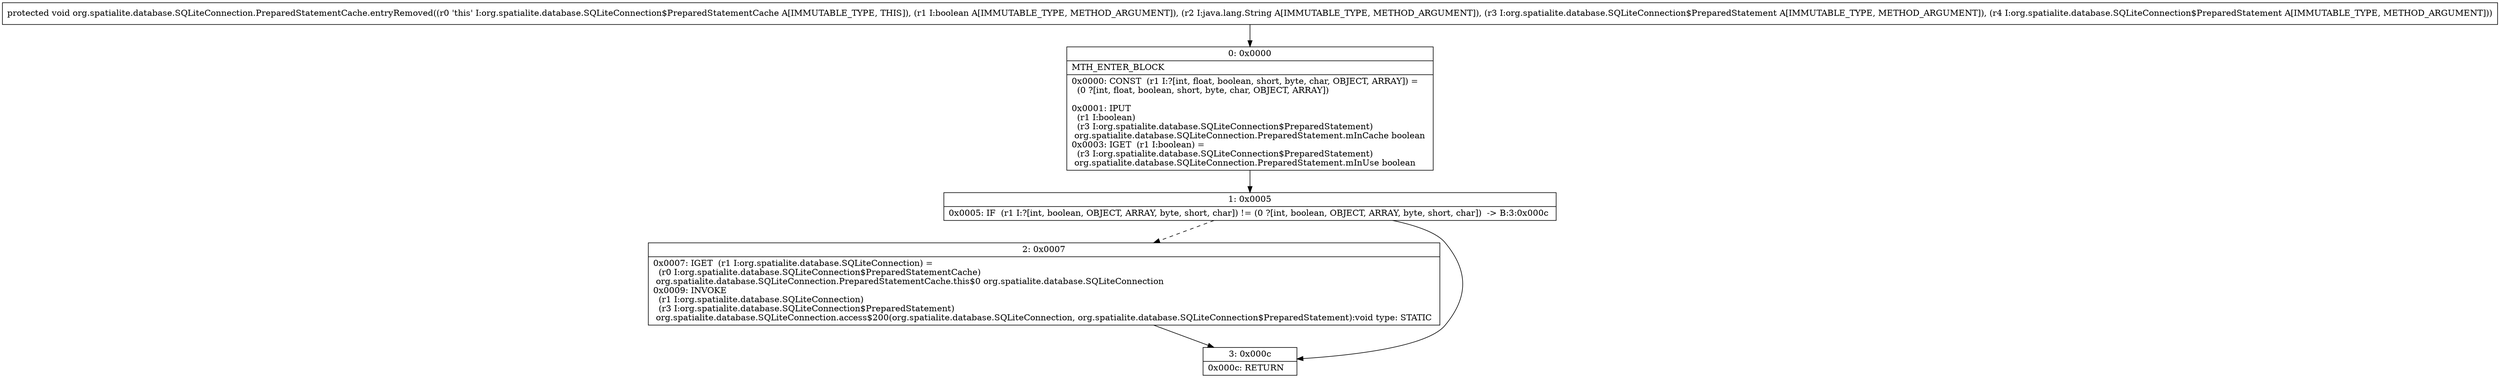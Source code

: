 digraph "CFG fororg.spatialite.database.SQLiteConnection.PreparedStatementCache.entryRemoved(ZLjava\/lang\/String;Lorg\/spatialite\/database\/SQLiteConnection$PreparedStatement;Lorg\/spatialite\/database\/SQLiteConnection$PreparedStatement;)V" {
Node_0 [shape=record,label="{0\:\ 0x0000|MTH_ENTER_BLOCK\l|0x0000: CONST  (r1 I:?[int, float, boolean, short, byte, char, OBJECT, ARRAY]) = \l  (0 ?[int, float, boolean, short, byte, char, OBJECT, ARRAY])\l \l0x0001: IPUT  \l  (r1 I:boolean)\l  (r3 I:org.spatialite.database.SQLiteConnection$PreparedStatement)\l org.spatialite.database.SQLiteConnection.PreparedStatement.mInCache boolean \l0x0003: IGET  (r1 I:boolean) = \l  (r3 I:org.spatialite.database.SQLiteConnection$PreparedStatement)\l org.spatialite.database.SQLiteConnection.PreparedStatement.mInUse boolean \l}"];
Node_1 [shape=record,label="{1\:\ 0x0005|0x0005: IF  (r1 I:?[int, boolean, OBJECT, ARRAY, byte, short, char]) != (0 ?[int, boolean, OBJECT, ARRAY, byte, short, char])  \-\> B:3:0x000c \l}"];
Node_2 [shape=record,label="{2\:\ 0x0007|0x0007: IGET  (r1 I:org.spatialite.database.SQLiteConnection) = \l  (r0 I:org.spatialite.database.SQLiteConnection$PreparedStatementCache)\l org.spatialite.database.SQLiteConnection.PreparedStatementCache.this$0 org.spatialite.database.SQLiteConnection \l0x0009: INVOKE  \l  (r1 I:org.spatialite.database.SQLiteConnection)\l  (r3 I:org.spatialite.database.SQLiteConnection$PreparedStatement)\l org.spatialite.database.SQLiteConnection.access$200(org.spatialite.database.SQLiteConnection, org.spatialite.database.SQLiteConnection$PreparedStatement):void type: STATIC \l}"];
Node_3 [shape=record,label="{3\:\ 0x000c|0x000c: RETURN   \l}"];
MethodNode[shape=record,label="{protected void org.spatialite.database.SQLiteConnection.PreparedStatementCache.entryRemoved((r0 'this' I:org.spatialite.database.SQLiteConnection$PreparedStatementCache A[IMMUTABLE_TYPE, THIS]), (r1 I:boolean A[IMMUTABLE_TYPE, METHOD_ARGUMENT]), (r2 I:java.lang.String A[IMMUTABLE_TYPE, METHOD_ARGUMENT]), (r3 I:org.spatialite.database.SQLiteConnection$PreparedStatement A[IMMUTABLE_TYPE, METHOD_ARGUMENT]), (r4 I:org.spatialite.database.SQLiteConnection$PreparedStatement A[IMMUTABLE_TYPE, METHOD_ARGUMENT])) }"];
MethodNode -> Node_0;
Node_0 -> Node_1;
Node_1 -> Node_2[style=dashed];
Node_1 -> Node_3;
Node_2 -> Node_3;
}

